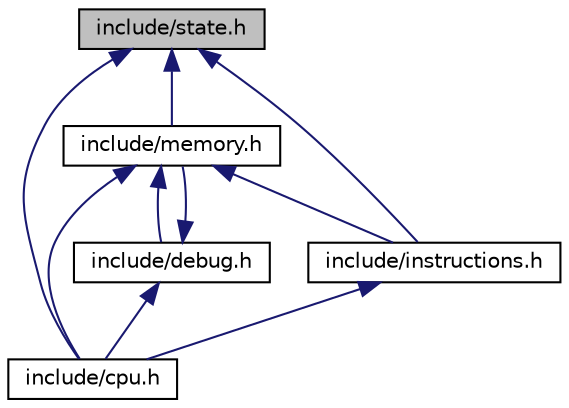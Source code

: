 digraph "include/state.h"
{
  edge [fontname="Helvetica",fontsize="10",labelfontname="Helvetica",labelfontsize="10"];
  node [fontname="Helvetica",fontsize="10",shape=record];
  Node3 [label="include/state.h",height=0.2,width=0.4,color="black", fillcolor="grey75", style="filled", fontcolor="black"];
  Node3 -> Node4 [dir="back",color="midnightblue",fontsize="10",style="solid"];
  Node4 [label="include/cpu.h",height=0.2,width=0.4,color="black", fillcolor="white", style="filled",URL="$cpu_8h_source.html"];
  Node3 -> Node5 [dir="back",color="midnightblue",fontsize="10",style="solid"];
  Node5 [label="include/memory.h",height=0.2,width=0.4,color="black", fillcolor="white", style="filled",URL="$memory_8h.html",tooltip="Representation of the Game Boy&#39;s memory model and operations to read and write to this memory..."];
  Node5 -> Node4 [dir="back",color="midnightblue",fontsize="10",style="solid"];
  Node5 -> Node6 [dir="back",color="midnightblue",fontsize="10",style="solid"];
  Node6 [label="include/debug.h",height=0.2,width=0.4,color="black", fillcolor="white", style="filled",URL="$debug_8h_source.html"];
  Node6 -> Node5 [dir="back",color="midnightblue",fontsize="10",style="solid"];
  Node6 -> Node4 [dir="back",color="midnightblue",fontsize="10",style="solid"];
  Node5 -> Node7 [dir="back",color="midnightblue",fontsize="10",style="solid"];
  Node7 [label="include/instructions.h",height=0.2,width=0.4,color="black", fillcolor="white", style="filled",URL="$instructions_8h.html",tooltip="A set of reusable instructions that are called by the opcode functions. "];
  Node7 -> Node4 [dir="back",color="midnightblue",fontsize="10",style="solid"];
  Node3 -> Node7 [dir="back",color="midnightblue",fontsize="10",style="solid"];
}
